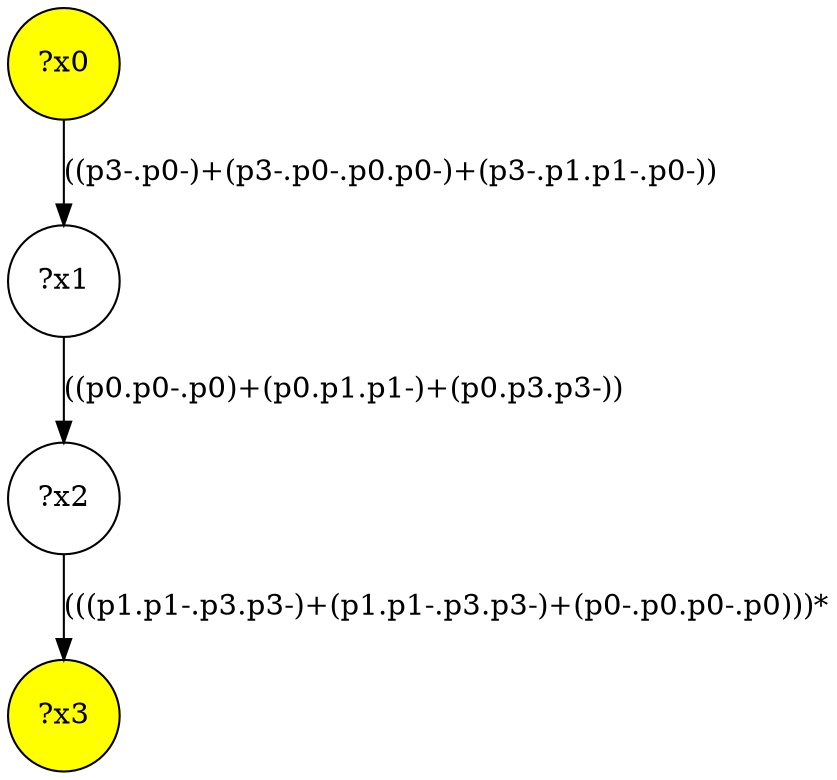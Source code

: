 digraph g {
	x0 [fillcolor="yellow", style="filled," shape=circle, label="?x0"];
	x3 [fillcolor="yellow", style="filled," shape=circle, label="?x3"];
	x1 [shape=circle, label="?x1"];
	x0 -> x1 [label="((p3-.p0-)+(p3-.p0-.p0.p0-)+(p3-.p1.p1-.p0-))"];
	x2 [shape=circle, label="?x2"];
	x1 -> x2 [label="((p0.p0-.p0)+(p0.p1.p1-)+(p0.p3.p3-))"];
	x2 -> x3 [label="(((p1.p1-.p3.p3-)+(p1.p1-.p3.p3-)+(p0-.p0.p0-.p0)))*"];
}

